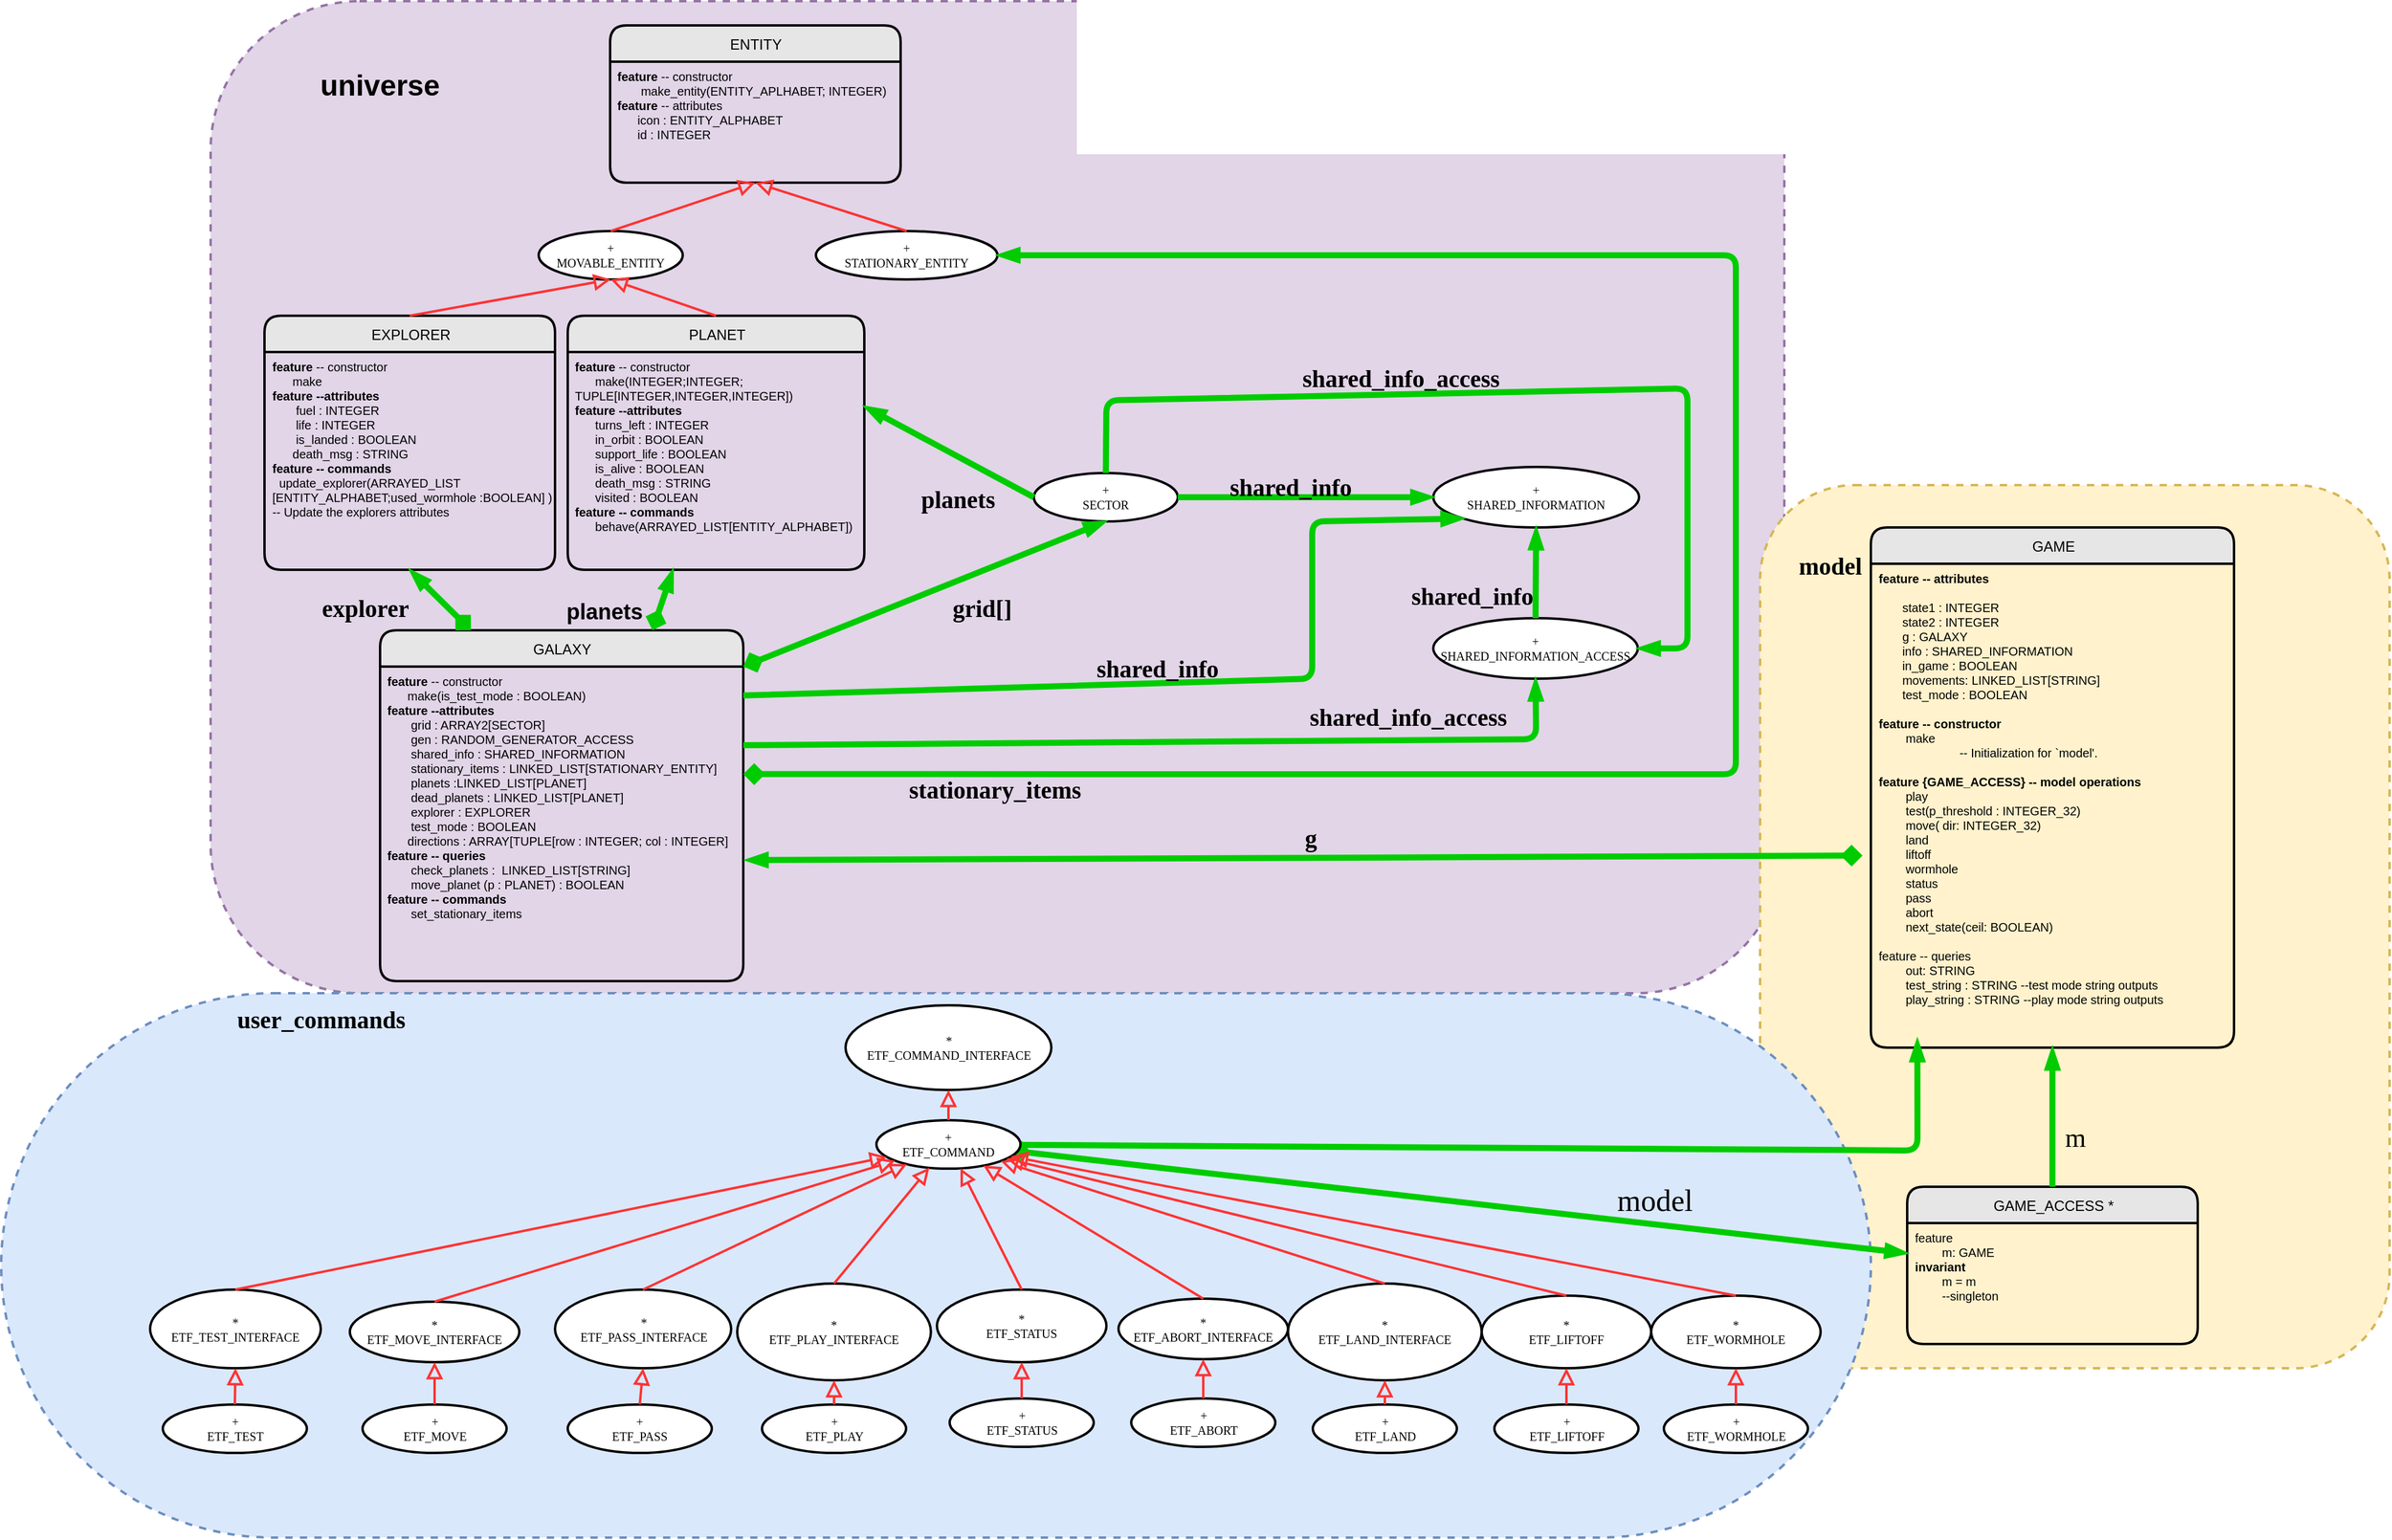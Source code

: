 <mxfile version="12.8.4" type="device"><diagram id="bcq7-YI1w9zSbNKLP_WB" name="Page-1"><mxGraphModel dx="4632" dy="2974" grid="1" gridSize="10" guides="1" tooltips="1" connect="1" arrows="1" fold="1" page="1" pageScale="1" pageWidth="1100" pageHeight="850" math="0" shadow="0"><root><mxCell id="0"/><mxCell id="1" parent="0"/><mxCell id="MOF04nxXEM0VVJA2srQy-186" value="" style="rounded=1;whiteSpace=wrap;html=1;fontSize=10;dashed=1;strokeWidth=2;fillColor=#e1d5e7;strokeColor=#9673a6;" vertex="1" parent="1"><mxGeometry x="-440" y="-520" width="1300" height="820" as="geometry"/></mxCell><mxCell id="MOF04nxXEM0VVJA2srQy-184" value="" style="rounded=1;whiteSpace=wrap;html=1;fontSize=10;dashed=1;strokeWidth=2;fillColor=#fff2cc;strokeColor=#d6b656;" vertex="1" parent="1"><mxGeometry x="840" y="-120" width="520" height="730" as="geometry"/></mxCell><mxCell id="MOF04nxXEM0VVJA2srQy-185" value="&lt;h1&gt;model&lt;/h1&gt;" style="text;html=1;fontSize=10;fontFamily=Verdena;" vertex="1" parent="1"><mxGeometry x="870" y="-85" width="300" height="25" as="geometry"/></mxCell><mxCell id="MOF04nxXEM0VVJA2srQy-138" value="" style="rounded=1;whiteSpace=wrap;html=1;fontSize=10;dashed=1;strokeWidth=2;arcSize=50;fillColor=#dae8fc;strokeColor=#6c8ebf;" vertex="1" parent="1"><mxGeometry x="-613" y="300" width="1544.5" height="450" as="geometry"/></mxCell><mxCell id="MOF04nxXEM0VVJA2srQy-2" value="&lt;font face=&quot;Helvetica&quot;&gt;&lt;span style=&quot;font-size: 12px&quot;&gt;GAME&lt;br&gt;&lt;/span&gt;&lt;/font&gt;" style="swimlane;html=1;childLayout=stackLayout;horizontal=1;startSize=30;horizontalStack=0;fillColor=#E6E6E6;fontColor=#000000;rounded=1;fontSize=17;fontStyle=0;strokeWidth=2;resizeParent=0;resizeLast=1;shadow=0;dashed=0;align=center;fontFamily=Verdena;" vertex="1" parent="1"><mxGeometry x="931.5" y="-85" width="300" height="430" as="geometry"/></mxCell><mxCell id="MOF04nxXEM0VVJA2srQy-3" value="&lt;font face=&quot;Helvetica&quot;&gt;&lt;b&gt;feature -- attributes&lt;/b&gt;&amp;nbsp;&lt;br&gt;&lt;div&gt;&lt;span style=&quot;white-space: pre&quot;&gt;&#9;&lt;/span&gt;&lt;/div&gt;&amp;nbsp; &amp;nbsp; &amp;nbsp; &amp;nbsp;state1 : INTEGER&lt;br&gt;&amp;nbsp; &amp;nbsp; &amp;nbsp; &amp;nbsp;state2 : INTEGER&lt;br&gt;&amp;nbsp; &amp;nbsp; &amp;nbsp; &amp;nbsp;g : GALAXY&lt;br&gt;&amp;nbsp; &amp;nbsp; &amp;nbsp; &amp;nbsp;info : SHARED_INFORMATION&lt;br&gt;&amp;nbsp; &amp;nbsp; &amp;nbsp; &amp;nbsp;in_game : BOOLEAN&lt;br&gt;&amp;nbsp; &amp;nbsp; &amp;nbsp; &amp;nbsp;movements: LINKED_LIST[STRING]&lt;br&gt;&amp;nbsp; &amp;nbsp; &amp;nbsp; &amp;nbsp;test_mode : BOOLEAN&lt;div&gt;&lt;br&gt;&lt;/div&gt;&lt;div&gt;&lt;b&gt;feature -- constructor&lt;/b&gt;&lt;br&gt;&lt;/div&gt;&lt;div&gt;&lt;/div&gt;&lt;div&gt;&lt;span style=&quot;white-space: pre&quot;&gt;&#9;&lt;/span&gt;make&lt;/div&gt;&lt;div&gt;&lt;span style=&quot;white-space: pre&quot;&gt;&#9;&#9;&#9;&lt;/span&gt;-- Initialization for `model'.&lt;/div&gt;&lt;div&gt;&lt;br&gt;&lt;/div&gt;&lt;div&gt;&lt;b&gt;feature {GAME_ACCESS} -- model operations&lt;/b&gt;&lt;/div&gt;&lt;div&gt;&amp;nbsp; &amp;nbsp; &amp;nbsp; &amp;nbsp; play&amp;nbsp; &amp;nbsp; &amp;nbsp;&amp;nbsp;&lt;/div&gt;&lt;div&gt;&lt;span style=&quot;white-space: pre&quot;&gt;&#9;&lt;/span&gt;test(p_threshold : INTEGER_32)&lt;br&gt;&lt;/div&gt;&lt;div&gt;&lt;span style=&quot;white-space: pre&quot;&gt;&#9;&lt;/span&gt;move( dir: INTEGER_32)&lt;br&gt;&lt;/div&gt;&lt;div&gt;&amp;nbsp; &amp;nbsp; &amp;nbsp; &amp;nbsp; land&lt;/div&gt;&lt;div&gt;&amp;nbsp; &amp;nbsp; &amp;nbsp; &amp;nbsp; liftoff&lt;/div&gt;&lt;div&gt;&amp;nbsp; &amp;nbsp; &amp;nbsp; &amp;nbsp; wormhole&lt;/div&gt;&lt;div&gt;&amp;nbsp; &amp;nbsp; &amp;nbsp; &amp;nbsp; status&lt;/div&gt;&lt;div&gt;&amp;nbsp; &amp;nbsp; &amp;nbsp; &amp;nbsp; pass&lt;/div&gt;&lt;div&gt;&amp;nbsp; &amp;nbsp; &amp;nbsp; &amp;nbsp; abort&lt;/div&gt;&lt;div&gt;&amp;nbsp; &amp;nbsp; &amp;nbsp; &amp;nbsp; next_state(ceil: BOOLEAN)&lt;/div&gt;&lt;div&gt;&lt;br&gt;&lt;/div&gt;&lt;div&gt;feature -- queries&lt;br&gt;&lt;/div&gt;&lt;div&gt;&lt;span style=&quot;white-space: pre&quot;&gt;&#9;&lt;/span&gt;&lt;span&gt;out: STRING&lt;/span&gt;&lt;br&gt;&lt;/div&gt;&lt;div&gt;&lt;span&gt;&amp;nbsp; &amp;nbsp; &amp;nbsp; &amp;nbsp; test_string : STRING --test mode string outputs&lt;/span&gt;&lt;/div&gt;&lt;div&gt;&lt;span&gt;&amp;nbsp; &amp;nbsp; &amp;nbsp; &amp;nbsp; play_string : STRING --play mode string outputs&lt;/span&gt;&lt;/div&gt;&lt;div&gt;&lt;br&gt;&lt;/div&gt;&lt;/font&gt;" style="whiteSpace=wrap;html=1;align=left;strokeColor=none;fillColor=none;spacingLeft=4;fontSize=10;verticalAlign=top;resizable=0;rotatable=0;part=1;fontFamily=Verdena;" vertex="1" parent="MOF04nxXEM0VVJA2srQy-2"><mxGeometry y="30" width="300" height="400" as="geometry"/></mxCell><mxCell id="MOF04nxXEM0VVJA2srQy-4" value="&lt;font style=&quot;font-size: 12px&quot; face=&quot;Helvetica&quot;&gt;GAME_ACCESS *&lt;/font&gt;" style="swimlane;html=1;childLayout=stackLayout;horizontal=1;startSize=30;horizontalStack=0;fillColor=#E6E6E6;fontColor=#000000;rounded=1;fontSize=17;fontStyle=0;strokeWidth=2;resizeParent=0;resizeLast=1;shadow=0;dashed=0;align=center;fontFamily=Verdena;" vertex="1" parent="1"><mxGeometry x="961.5" y="460" width="240" height="130" as="geometry"/></mxCell><mxCell id="MOF04nxXEM0VVJA2srQy-5" value="&lt;font face=&quot;Helvetica&quot;&gt;&lt;div&gt;feature&lt;/div&gt;&lt;div&gt;&lt;span style=&quot;white-space: pre&quot;&gt;&#9;&lt;/span&gt;m: GAME&lt;/div&gt;&lt;b&gt;invariant&lt;/b&gt;&lt;br&gt;&amp;nbsp;&lt;span style=&quot;white-space: pre&quot;&gt;&#9;&lt;/span&gt;m = m&lt;br&gt;&amp;nbsp; &amp;nbsp; &amp;nbsp; &amp;nbsp; --singleton&amp;nbsp;&lt;br&gt;&lt;/font&gt;" style="whiteSpace=wrap;html=1;align=left;strokeColor=none;fillColor=none;spacingLeft=4;fontSize=10;verticalAlign=top;resizable=0;rotatable=0;part=1;fontFamily=Verdena;" vertex="1" parent="MOF04nxXEM0VVJA2srQy-4"><mxGeometry y="30" width="240" height="100" as="geometry"/></mxCell><mxCell id="MOF04nxXEM0VVJA2srQy-6" value="&lt;font style=&quot;font-size: 22px&quot;&gt;m&lt;/font&gt;" style="text;html=1;fontSize=10;fontFamily=Verdena;" vertex="1" parent="1"><mxGeometry x="1090" y="400" width="21" height="20" as="geometry"/></mxCell><mxCell id="MOF04nxXEM0VVJA2srQy-7" value="" style="endArrow=blockThin;html=1;strokeColor=#00CC00;strokeWidth=5;endFill=1;exitX=0.5;exitY=0;exitDx=0;exitDy=0;entryX=0.5;entryY=1;entryDx=0;entryDy=0;" edge="1" parent="1" source="MOF04nxXEM0VVJA2srQy-4" target="MOF04nxXEM0VVJA2srQy-3"><mxGeometry width="50" height="50" relative="1" as="geometry"><mxPoint x="1080.5" y="850" as="sourcePoint"/><mxPoint x="1080.5" y="670" as="targetPoint"/></mxGeometry></mxCell><mxCell id="MOF04nxXEM0VVJA2srQy-10" value="" style="endArrow=blockThin;html=1;strokeColor=#00CC00;strokeWidth=5;endFill=1;startArrow=diamond;startFill=1;entryX=0;entryY=0.25;entryDx=0;entryDy=0;" edge="1" parent="1" target="MOF04nxXEM0VVJA2srQy-5"><mxGeometry width="50" height="50" relative="1" as="geometry"><mxPoint x="220" y="430" as="sourcePoint"/><mxPoint x="950" y="450" as="targetPoint"/><Array as="points"/></mxGeometry></mxCell><mxCell id="MOF04nxXEM0VVJA2srQy-11" value="&lt;font style=&quot;font-size: 25px&quot;&gt;model&lt;/font&gt;" style="text;html=1;fontSize=10;fontFamily=Verdena;" vertex="1" parent="1"><mxGeometry x="720" y="450" width="81" height="20" as="geometry"/></mxCell><mxCell id="MOF04nxXEM0VVJA2srQy-12" value="" style="endArrow=blockThin;html=1;strokeColor=#00CC00;strokeWidth=5;endFill=1;entryX=0.128;entryY=0.983;entryDx=0;entryDy=0;entryPerimeter=0;" edge="1" parent="1" source="MOF04nxXEM0VVJA2srQy-14" target="MOF04nxXEM0VVJA2srQy-3"><mxGeometry width="50" height="50" relative="1" as="geometry"><mxPoint x="561" y="380" as="sourcePoint"/><mxPoint x="931" y="310" as="targetPoint"/><Array as="points"><mxPoint x="970" y="430"/></Array></mxGeometry></mxCell><mxCell id="MOF04nxXEM0VVJA2srQy-13" value="+&lt;br&gt;ETF_ABORT" style="ellipse;whiteSpace=wrap;html=1;rounded=1;fontSize=10;fontFamily=Verdena;strokeWidth=2;" vertex="1" parent="1"><mxGeometry x="320.5" y="635" width="119" height="40" as="geometry"/></mxCell><mxCell id="MOF04nxXEM0VVJA2srQy-14" value="+&lt;br&gt;ETF_COMMAND" style="ellipse;whiteSpace=wrap;html=1;rounded=1;fontSize=10;fontFamily=Verdena;strokeWidth=2;" vertex="1" parent="1"><mxGeometry x="110" y="405" width="119" height="40" as="geometry"/></mxCell><mxCell id="MOF04nxXEM0VVJA2srQy-15" value="+&lt;br&gt;ETF_LAND" style="ellipse;whiteSpace=wrap;html=1;rounded=1;fontSize=10;fontFamily=Verdena;strokeWidth=2;" vertex="1" parent="1"><mxGeometry x="470.5" y="640" width="119" height="40" as="geometry"/></mxCell><mxCell id="MOF04nxXEM0VVJA2srQy-16" value="+&lt;br&gt;ETF_LIFTOFF" style="ellipse;whiteSpace=wrap;html=1;rounded=1;fontSize=10;fontFamily=Verdena;strokeWidth=2;" vertex="1" parent="1"><mxGeometry x="620.5" y="640" width="119" height="40" as="geometry"/></mxCell><mxCell id="MOF04nxXEM0VVJA2srQy-17" value="*&lt;br&gt;ETF_LIFTOFF" style="ellipse;whiteSpace=wrap;html=1;rounded=1;fontSize=10;fontFamily=Verdena;strokeWidth=2;" vertex="1" parent="1"><mxGeometry x="610" y="550" width="140" height="60" as="geometry"/></mxCell><mxCell id="MOF04nxXEM0VVJA2srQy-18" value="*&lt;br&gt;ETF_LAND_INTERFACE" style="ellipse;whiteSpace=wrap;html=1;rounded=1;fontSize=10;fontFamily=Verdena;strokeWidth=2;" vertex="1" parent="1"><mxGeometry x="450" y="540" width="160" height="80" as="geometry"/></mxCell><mxCell id="MOF04nxXEM0VVJA2srQy-20" value="*&lt;br&gt;ETF_ABORT_INTERFACE" style="ellipse;whiteSpace=wrap;html=1;rounded=1;fontSize=10;fontFamily=Verdena;strokeWidth=2;" vertex="1" parent="1"><mxGeometry x="310" y="552.5" width="140" height="50" as="geometry"/></mxCell><mxCell id="MOF04nxXEM0VVJA2srQy-21" value="*&lt;br&gt;ETF_COMMAND_INTERFACE" style="ellipse;whiteSpace=wrap;html=1;rounded=1;fontSize=10;fontFamily=Verdena;strokeWidth=2;" vertex="1" parent="1"><mxGeometry x="84.5" y="310" width="170" height="70" as="geometry"/></mxCell><mxCell id="MOF04nxXEM0VVJA2srQy-23" value="" style="endArrow=block;html=1;strokeColor=#FF3333;strokeWidth=2;endFill=0;endSize=9;entryX=0.5;entryY=1;entryDx=0;entryDy=0;exitX=0.5;exitY=0;exitDx=0;exitDy=0;" edge="1" parent="1" source="MOF04nxXEM0VVJA2srQy-13" target="MOF04nxXEM0VVJA2srQy-20"><mxGeometry width="50" height="50" relative="1" as="geometry"><mxPoint x="581.5" y="695" as="sourcePoint"/><mxPoint x="581.5" y="635" as="targetPoint"/></mxGeometry></mxCell><mxCell id="MOF04nxXEM0VVJA2srQy-24" value="" style="endArrow=block;html=1;strokeColor=#FF3333;strokeWidth=2;endFill=0;endSize=9;entryX=0.5;entryY=1;entryDx=0;entryDy=0;exitX=0.5;exitY=0;exitDx=0;exitDy=0;" edge="1" parent="1" source="MOF04nxXEM0VVJA2srQy-15" target="MOF04nxXEM0VVJA2srQy-18"><mxGeometry width="50" height="50" relative="1" as="geometry"><mxPoint x="411" y="700" as="sourcePoint"/><mxPoint x="411" y="640" as="targetPoint"/></mxGeometry></mxCell><mxCell id="MOF04nxXEM0VVJA2srQy-25" value="" style="endArrow=block;html=1;strokeColor=#FF3333;strokeWidth=2;endFill=0;endSize=9;entryX=0.5;entryY=1;entryDx=0;entryDy=0;exitX=0.5;exitY=0;exitDx=0;exitDy=0;" edge="1" parent="1" source="MOF04nxXEM0VVJA2srQy-16" target="MOF04nxXEM0VVJA2srQy-17"><mxGeometry width="50" height="50" relative="1" as="geometry"><mxPoint x="411" y="700" as="sourcePoint"/><mxPoint x="411" y="640" as="targetPoint"/></mxGeometry></mxCell><mxCell id="MOF04nxXEM0VVJA2srQy-26" value="" style="endArrow=block;html=1;strokeColor=#FF3333;strokeWidth=2;endFill=0;endSize=9;exitX=0.5;exitY=0;exitDx=0;exitDy=0;" edge="1" parent="1" source="MOF04nxXEM0VVJA2srQy-20" target="MOF04nxXEM0VVJA2srQy-14"><mxGeometry width="50" height="50" relative="1" as="geometry"><mxPoint x="411" y="800" as="sourcePoint"/><mxPoint x="210" y="510" as="targetPoint"/></mxGeometry></mxCell><mxCell id="MOF04nxXEM0VVJA2srQy-28" value="" style="endArrow=block;html=1;strokeColor=#FF3333;strokeWidth=2;endFill=0;endSize=9;exitX=0.5;exitY=0;exitDx=0;exitDy=0;" edge="1" parent="1" source="MOF04nxXEM0VVJA2srQy-18" target="MOF04nxXEM0VVJA2srQy-14"><mxGeometry width="50" height="50" relative="1" as="geometry"><mxPoint x="411" y="550" as="sourcePoint"/><mxPoint x="200" y="480" as="targetPoint"/></mxGeometry></mxCell><mxCell id="MOF04nxXEM0VVJA2srQy-29" value="" style="endArrow=block;html=1;strokeColor=#FF3333;strokeWidth=2;endFill=0;endSize=9;exitX=0.5;exitY=0;exitDx=0;exitDy=0;" edge="1" parent="1" source="MOF04nxXEM0VVJA2srQy-17" target="MOF04nxXEM0VVJA2srQy-14"><mxGeometry width="50" height="50" relative="1" as="geometry"><mxPoint x="411" y="550" as="sourcePoint"/><mxPoint x="200" y="480" as="targetPoint"/></mxGeometry></mxCell><mxCell id="MOF04nxXEM0VVJA2srQy-31" value="+&lt;br&gt;ETF_MOVE" style="ellipse;whiteSpace=wrap;html=1;rounded=1;fontSize=10;fontFamily=Verdena;strokeWidth=2;" vertex="1" parent="1"><mxGeometry x="-314.5" y="640" width="119" height="40" as="geometry"/></mxCell><mxCell id="MOF04nxXEM0VVJA2srQy-32" value="+&lt;br&gt;ETF_PASS" style="ellipse;whiteSpace=wrap;html=1;rounded=1;fontSize=10;fontFamily=Verdena;strokeWidth=2;" vertex="1" parent="1"><mxGeometry x="-145" y="640" width="119" height="40" as="geometry"/></mxCell><mxCell id="MOF04nxXEM0VVJA2srQy-33" value="+&lt;br&gt;ETF_PLAY" style="ellipse;whiteSpace=wrap;html=1;rounded=1;fontSize=10;fontFamily=Verdena;strokeWidth=2;" vertex="1" parent="1"><mxGeometry x="15.5" y="640" width="119" height="40" as="geometry"/></mxCell><mxCell id="MOF04nxXEM0VVJA2srQy-34" value="+&lt;br&gt;ETF_STATUS" style="ellipse;whiteSpace=wrap;html=1;rounded=1;fontSize=10;fontFamily=Verdena;strokeWidth=2;" vertex="1" parent="1"><mxGeometry x="170.5" y="635" width="119" height="40" as="geometry"/></mxCell><mxCell id="MOF04nxXEM0VVJA2srQy-35" value="*&lt;br&gt;ETF_STATUS" style="ellipse;whiteSpace=wrap;html=1;rounded=1;fontSize=10;fontFamily=Verdena;strokeWidth=2;" vertex="1" parent="1"><mxGeometry x="160" y="545" width="140" height="60" as="geometry"/></mxCell><mxCell id="MOF04nxXEM0VVJA2srQy-36" value="*&lt;br&gt;ETF_PLAY_INTERFACE" style="ellipse;whiteSpace=wrap;html=1;rounded=1;fontSize=10;fontFamily=Verdena;strokeWidth=2;" vertex="1" parent="1"><mxGeometry x="-5" y="540" width="160" height="80" as="geometry"/></mxCell><mxCell id="MOF04nxXEM0VVJA2srQy-37" value="*&lt;br&gt;ETF_PASS_INTERFACE" style="ellipse;whiteSpace=wrap;html=1;rounded=1;fontSize=10;fontFamily=Verdena;strokeWidth=2;" vertex="1" parent="1"><mxGeometry x="-155.5" y="545" width="145.5" height="65" as="geometry"/></mxCell><mxCell id="MOF04nxXEM0VVJA2srQy-38" value="*&lt;br&gt;ETF_MOVE_INTERFACE" style="ellipse;whiteSpace=wrap;html=1;rounded=1;fontSize=10;fontFamily=Verdena;strokeWidth=2;" vertex="1" parent="1"><mxGeometry x="-325" y="555" width="140" height="50" as="geometry"/></mxCell><mxCell id="MOF04nxXEM0VVJA2srQy-39" value="" style="endArrow=block;html=1;strokeColor=#FF3333;strokeWidth=2;endFill=0;endSize=9;entryX=0.5;entryY=1;entryDx=0;entryDy=0;exitX=0.5;exitY=0;exitDx=0;exitDy=0;" edge="1" parent="1" source="MOF04nxXEM0VVJA2srQy-32" target="MOF04nxXEM0VVJA2srQy-37"><mxGeometry width="50" height="50" relative="1" as="geometry"><mxPoint x="-268.5" y="700" as="sourcePoint"/><mxPoint x="-268.5" y="640" as="targetPoint"/></mxGeometry></mxCell><mxCell id="MOF04nxXEM0VVJA2srQy-40" value="" style="endArrow=block;html=1;strokeColor=#FF3333;strokeWidth=2;endFill=0;endSize=9;entryX=0.5;entryY=1;entryDx=0;entryDy=0;exitX=0.5;exitY=0;exitDx=0;exitDy=0;" edge="1" parent="1" source="MOF04nxXEM0VVJA2srQy-31" target="MOF04nxXEM0VVJA2srQy-38"><mxGeometry width="50" height="50" relative="1" as="geometry"><mxPoint x="-268.5" y="700" as="sourcePoint"/><mxPoint x="-268.5" y="640" as="targetPoint"/></mxGeometry></mxCell><mxCell id="MOF04nxXEM0VVJA2srQy-41" value="" style="endArrow=block;html=1;strokeColor=#FF3333;strokeWidth=2;endFill=0;endSize=9;entryX=0.5;entryY=1;entryDx=0;entryDy=0;exitX=0.5;exitY=0;exitDx=0;exitDy=0;" edge="1" parent="1" source="MOF04nxXEM0VVJA2srQy-33" target="MOF04nxXEM0VVJA2srQy-36"><mxGeometry width="50" height="50" relative="1" as="geometry"><mxPoint x="-268.5" y="700" as="sourcePoint"/><mxPoint x="-268.5" y="640" as="targetPoint"/></mxGeometry></mxCell><mxCell id="MOF04nxXEM0VVJA2srQy-42" value="" style="endArrow=block;html=1;strokeColor=#FF3333;strokeWidth=2;endFill=0;endSize=9;entryX=0.5;entryY=1;entryDx=0;entryDy=0;exitX=0.5;exitY=0;exitDx=0;exitDy=0;" edge="1" parent="1" source="MOF04nxXEM0VVJA2srQy-34" target="MOF04nxXEM0VVJA2srQy-35"><mxGeometry width="50" height="50" relative="1" as="geometry"><mxPoint x="-268.5" y="700" as="sourcePoint"/><mxPoint x="-268.5" y="640" as="targetPoint"/></mxGeometry></mxCell><mxCell id="MOF04nxXEM0VVJA2srQy-43" value="" style="endArrow=block;html=1;strokeColor=#FF3333;strokeWidth=2;endFill=0;endSize=9;exitX=0.5;exitY=0;exitDx=0;exitDy=0;" edge="1" parent="1" source="MOF04nxXEM0VVJA2srQy-38" target="MOF04nxXEM0VVJA2srQy-14"><mxGeometry width="50" height="50" relative="1" as="geometry"><mxPoint x="-268.5" y="800" as="sourcePoint"/><mxPoint x="290" y="440" as="targetPoint"/></mxGeometry></mxCell><mxCell id="MOF04nxXEM0VVJA2srQy-44" value="" style="endArrow=block;html=1;strokeColor=#FF3333;strokeWidth=2;endFill=0;endSize=9;exitX=0.5;exitY=0;exitDx=0;exitDy=0;" edge="1" parent="1" source="MOF04nxXEM0VVJA2srQy-37" target="MOF04nxXEM0VVJA2srQy-14"><mxGeometry width="50" height="50" relative="1" as="geometry"><mxPoint x="-268.5" y="550" as="sourcePoint"/><mxPoint x="190" y="480" as="targetPoint"/></mxGeometry></mxCell><mxCell id="MOF04nxXEM0VVJA2srQy-45" value="" style="endArrow=block;html=1;strokeColor=#FF3333;strokeWidth=2;endFill=0;endSize=9;exitX=0.5;exitY=0;exitDx=0;exitDy=0;" edge="1" parent="1" source="MOF04nxXEM0VVJA2srQy-36" target="MOF04nxXEM0VVJA2srQy-14"><mxGeometry width="50" height="50" relative="1" as="geometry"><mxPoint x="-268.5" y="550" as="sourcePoint"/><mxPoint x="180" y="480" as="targetPoint"/></mxGeometry></mxCell><mxCell id="MOF04nxXEM0VVJA2srQy-46" value="" style="endArrow=block;html=1;strokeColor=#FF3333;strokeWidth=2;endFill=0;endSize=9;exitX=0.5;exitY=0;exitDx=0;exitDy=0;" edge="1" parent="1" source="MOF04nxXEM0VVJA2srQy-35" target="MOF04nxXEM0VVJA2srQy-14"><mxGeometry width="50" height="50" relative="1" as="geometry"><mxPoint x="-89" y="545" as="sourcePoint"/><mxPoint x="359.5" y="475" as="targetPoint"/></mxGeometry></mxCell><mxCell id="MOF04nxXEM0VVJA2srQy-47" value="+&lt;br&gt;ETF_TEST" style="ellipse;whiteSpace=wrap;html=1;rounded=1;fontSize=10;fontFamily=Verdena;strokeWidth=2;" vertex="1" parent="1"><mxGeometry x="-479.5" y="640" width="119" height="40" as="geometry"/></mxCell><mxCell id="MOF04nxXEM0VVJA2srQy-48" value="*&lt;br&gt;ETF_TEST_INTERFACE" style="ellipse;whiteSpace=wrap;html=1;rounded=1;fontSize=10;fontFamily=Verdena;strokeWidth=2;" vertex="1" parent="1"><mxGeometry x="-490" y="545" width="141" height="65" as="geometry"/></mxCell><mxCell id="MOF04nxXEM0VVJA2srQy-49" value="" style="endArrow=block;html=1;strokeColor=#FF3333;strokeWidth=2;endFill=0;endSize=9;entryX=0.5;entryY=1;entryDx=0;entryDy=0;exitX=0.5;exitY=0;exitDx=0;exitDy=0;" edge="1" parent="1" source="MOF04nxXEM0VVJA2srQy-47" target="MOF04nxXEM0VVJA2srQy-48"><mxGeometry width="50" height="50" relative="1" as="geometry"><mxPoint x="-603" y="700" as="sourcePoint"/><mxPoint x="-603" y="640" as="targetPoint"/></mxGeometry></mxCell><mxCell id="MOF04nxXEM0VVJA2srQy-51" value="+&lt;br&gt;ETF_WORMHOLE" style="ellipse;whiteSpace=wrap;html=1;rounded=1;fontSize=10;fontFamily=Verdena;strokeWidth=2;" vertex="1" parent="1"><mxGeometry x="760.5" y="640" width="119" height="40" as="geometry"/></mxCell><mxCell id="MOF04nxXEM0VVJA2srQy-52" value="*&lt;br&gt;ETF_WORMHOLE" style="ellipse;whiteSpace=wrap;html=1;rounded=1;fontSize=10;fontFamily=Verdena;strokeWidth=2;" vertex="1" parent="1"><mxGeometry x="750" y="550" width="140" height="60" as="geometry"/></mxCell><mxCell id="MOF04nxXEM0VVJA2srQy-53" value="" style="endArrow=block;html=1;strokeColor=#FF3333;strokeWidth=2;endFill=0;endSize=9;entryX=0.5;entryY=1;entryDx=0;entryDy=0;exitX=0.5;exitY=0;exitDx=0;exitDy=0;" edge="1" parent="1" source="MOF04nxXEM0VVJA2srQy-51" target="MOF04nxXEM0VVJA2srQy-52"><mxGeometry width="50" height="50" relative="1" as="geometry"><mxPoint x="561" y="700" as="sourcePoint"/><mxPoint x="561" y="640" as="targetPoint"/></mxGeometry></mxCell><mxCell id="MOF04nxXEM0VVJA2srQy-54" value="" style="endArrow=block;html=1;strokeColor=#FF3333;strokeWidth=2;endFill=0;endSize=9;exitX=0.5;exitY=0;exitDx=0;exitDy=0;" edge="1" parent="1" source="MOF04nxXEM0VVJA2srQy-52" target="MOF04nxXEM0VVJA2srQy-14"><mxGeometry width="50" height="50" relative="1" as="geometry"><mxPoint x="561" y="550" as="sourcePoint"/><mxPoint x="190" y="480" as="targetPoint"/></mxGeometry></mxCell><mxCell id="MOF04nxXEM0VVJA2srQy-57" value="" style="endArrow=block;html=1;strokeColor=#FF3333;strokeWidth=2;endFill=0;endSize=9;exitX=0.5;exitY=0;exitDx=0;exitDy=0;" edge="1" parent="1" source="MOF04nxXEM0VVJA2srQy-14" target="MOF04nxXEM0VVJA2srQy-21"><mxGeometry width="50" height="50" relative="1" as="geometry"><mxPoint x="183" y="435" as="sourcePoint"/><mxPoint x="190" y="360" as="targetPoint"/></mxGeometry></mxCell><mxCell id="MOF04nxXEM0VVJA2srQy-60" value="" style="endArrow=block;html=1;strokeColor=#FF3333;strokeWidth=2;endFill=0;endSize=9;exitX=0.5;exitY=0;exitDx=0;exitDy=0;" edge="1" parent="1" source="MOF04nxXEM0VVJA2srQy-48" target="MOF04nxXEM0VVJA2srQy-14"><mxGeometry width="50" height="50" relative="1" as="geometry"><mxPoint x="90" y="510" as="sourcePoint"/><mxPoint x="90" y="450" as="targetPoint"/></mxGeometry></mxCell><mxCell id="MOF04nxXEM0VVJA2srQy-67" value="&lt;font style=&quot;font-size: 12px&quot; face=&quot;Helvetica&quot;&gt;GALAXY&lt;/font&gt;" style="swimlane;html=1;childLayout=stackLayout;horizontal=1;startSize=30;horizontalStack=0;fillColor=#E6E6E6;fontColor=#000000;rounded=1;fontSize=17;fontStyle=0;strokeWidth=2;resizeParent=0;resizeLast=1;shadow=0;dashed=0;align=center;fontFamily=Verdena;" vertex="1" parent="1"><mxGeometry x="-300" width="300" height="290" as="geometry"/></mxCell><mxCell id="MOF04nxXEM0VVJA2srQy-68" value="&lt;font face=&quot;Helvetica&quot;&gt;&lt;b&gt;feature&lt;/b&gt; -- constructor&lt;br&gt;&amp;nbsp; &amp;nbsp; &amp;nbsp; make(is_test_mode : BOOLEAN)&lt;br&gt;&lt;b&gt;feature --attributes&amp;nbsp;&lt;br&gt;&amp;nbsp; &amp;nbsp; &amp;nbsp; &lt;/b&gt;&amp;nbsp;grid : ARRAY2[SECTOR]&lt;br&gt;&amp;nbsp; &amp;nbsp; &amp;nbsp; &amp;nbsp;gen : RANDOM_GENERATOR_ACCESS&lt;br&gt;&amp;nbsp; &amp;nbsp; &amp;nbsp; &amp;nbsp;shared_info : SHARED_INFORMATION&lt;br&gt;&amp;nbsp; &amp;nbsp; &amp;nbsp; &amp;nbsp;stationary_items : LINKED_LIST[STATIONARY_ENTITY]&lt;br&gt;&amp;nbsp; &amp;nbsp; &amp;nbsp; &amp;nbsp;planets :LINKED_LIST[PLANET]&lt;br&gt;&amp;nbsp; &amp;nbsp; &amp;nbsp; &amp;nbsp;dead_planets : LINKED_LIST[PLANET]&lt;br&gt;&amp;nbsp; &amp;nbsp; &amp;nbsp; &amp;nbsp;explorer : EXPLORER&lt;br&gt;&amp;nbsp; &amp;nbsp; &amp;nbsp; &amp;nbsp;test_mode : BOOLEAN&lt;br&gt;&amp;nbsp; &amp;nbsp; &amp;nbsp; directions : ARRAY[TUPLE[row : INTEGER; col : INTEGER]&lt;br&gt;&lt;b&gt;feature -- queries&lt;br&gt;&amp;nbsp; &amp;nbsp; &amp;nbsp; &amp;nbsp;&lt;/b&gt;check_planets :&amp;nbsp; LINKED_LIST[STRING]&lt;br&gt;&lt;/font&gt;&lt;span style=&quot;font-family: &amp;#34;helvetica&amp;#34;&quot;&gt;&amp;nbsp; &amp;nbsp; &amp;nbsp; &amp;nbsp;move_planet (p : PLANET) : BOOLEAN&lt;/span&gt;&lt;font face=&quot;Helvetica&quot;&gt;&lt;br&gt;&lt;b&gt;feature -- commands&lt;br&gt;&lt;/b&gt;&amp;nbsp; &amp;nbsp; &amp;nbsp; &amp;nbsp;set_stationary_items&lt;br&gt;&lt;/font&gt;" style="whiteSpace=wrap;html=1;align=left;strokeColor=none;fillColor=none;spacingLeft=4;fontSize=10;verticalAlign=top;resizable=0;rotatable=0;part=1;fontFamily=Verdena;" vertex="1" parent="MOF04nxXEM0VVJA2srQy-67"><mxGeometry y="30" width="300" height="260" as="geometry"/></mxCell><mxCell id="MOF04nxXEM0VVJA2srQy-69" value="+&lt;br&gt;MOVABLE_ENTITY&lt;span style=&quot;color: rgba(0 , 0 , 0 , 0) ; font-family: monospace ; font-size: 0px ; white-space: nowrap&quot;&gt;%3CmxGraphModel%3E%3Croot%3E%3CmxCell%20id%3D%220%22%2F%3E%3CmxCell%20id%3D%221%22%20parent%3D%220%22%2F%3E%3CmxCell%20id%3D%222%22%20value%3D%22%2B%26lt%3Bbr%26gt%3BETF_COMMAND%22%20style%3D%22ellipse%3BwhiteSpace%3Dwrap%3Bhtml%3D1%3Brounded%3D1%3BfontSize%3D10%3BfontFamily%3DVerdena%3BstrokeWidth%3D2%3B%22%20vertex%3D%221%22%20parent%3D%221%22%3E%3CmxGeometry%20x%3D%22319.5%22%20y%3D%22640%22%20width%3D%22119%22%20height%3D%2240%22%20as%3D%22geometry%22%2F%3E%3C%2FmxCell%3E%3C%2Froot%3E%3C%2FmxGraphModel%3E&lt;/span&gt;" style="ellipse;whiteSpace=wrap;html=1;rounded=1;fontSize=10;fontFamily=Verdena;strokeWidth=2;" vertex="1" parent="1"><mxGeometry x="-169" y="-330" width="119" height="40" as="geometry"/></mxCell><mxCell id="MOF04nxXEM0VVJA2srQy-71" value="+&lt;br&gt;SHARED_INFORMATION&lt;span style=&quot;color: rgba(0 , 0 , 0 , 0) ; font-family: monospace ; font-size: 0px ; white-space: nowrap&quot;&gt;%3CmxGraphModel%3E%3Croot%3E%3CmxCell%20id%3D%220%22%2F%3E%3CmxCell%20id%3D%221%22%20parent%3D%220%22%2F%3E%3CmxCell%20id%3D%222%22%20value%3D%22%2B%26lt%3Bbr%26gt%3BETF_COMMAND%22%20style%3D%22ellipse%3BwhiteSpace%3Dwrap%3Bhtml%3D1%3Brounded%3D1%3BfontSize%3D10%3BfontFamily%3DVerdena%3BstrokeWidth%3D2%3B%22%20vertex%3D%221%22%20parent%3D%221%22%3E%3CmxGeometry%20x%3D%22319.5%22%20y%3D%22640%22%20width%3D%22119%22%20height%3D%2240%22%20as%3D%22geometry%22%2F%3E%3C%2FmxCell%3E%3C%2Froot%3E%3C%2FmxGraphModel%3&lt;/span&gt;" style="ellipse;whiteSpace=wrap;html=1;rounded=1;fontSize=10;fontFamily=Verdena;strokeWidth=2;" vertex="1" parent="1"><mxGeometry x="570" y="-135" width="170" height="50" as="geometry"/></mxCell><mxCell id="MOF04nxXEM0VVJA2srQy-72" value="+&lt;br&gt;SHARED_INFORMATION_ACCESS&lt;span style=&quot;color: rgba(0 , 0 , 0 , 0) ; font-family: monospace ; font-size: 0px ; white-space: nowrap&quot;&gt;%3CmxGraphModel%3E%3Croot%3E%3CmxCell%20id%3D%220%22%2F%3E%3CmxCell%20id%3D%221%22%20parent%3D%220%22%2F%3E%3CmxCell%20id%3D%222%22%20value%3D%22%2B%26lt%3Bbr%26gt%3BETF_COMMAND%22%20style%3D%22ellipse%3BwhiteSpace%3Dwrap%3Bhtml%3D1%3Brounded%3D1%3BfontSize%3D10%3BfontFamily%3DVerdena%3BstrokeWidth%3D2%3B%22%20vertex%3D%221%22%20parent%3D%221%22%3E%3CmxGeometry%20x%3D%22319.5%22%20y%3D%22640%22%20width%3D%22119%22%20height%3D%2240%22%20as%3D%22geometry%22%2F%3E%3C%2FmxCell%3E%3C%2Froot%3E%3C%2FmxGraphModel%3_&lt;/span&gt;" style="ellipse;whiteSpace=wrap;html=1;rounded=1;fontSize=10;fontFamily=Verdena;strokeWidth=2;" vertex="1" parent="1"><mxGeometry x="570" y="-10" width="169" height="50" as="geometry"/></mxCell><mxCell id="MOF04nxXEM0VVJA2srQy-73" value="" style="endArrow=blockThin;html=1;strokeColor=#00CC00;strokeWidth=5;endFill=1;entryX=0.5;entryY=1;entryDx=0;entryDy=0;exitX=0.5;exitY=0;exitDx=0;exitDy=0;" edge="1" parent="1" source="MOF04nxXEM0VVJA2srQy-72" target="MOF04nxXEM0VVJA2srQy-71"><mxGeometry width="50" height="50" relative="1" as="geometry"><mxPoint x="-155" y="80" as="sourcePoint"/><mxPoint x="430" y="215" as="targetPoint"/></mxGeometry></mxCell><mxCell id="MOF04nxXEM0VVJA2srQy-74" value="&lt;h1&gt;shared_info&lt;/h1&gt;" style="text;html=1;fontSize=10;fontFamily=Verdena;" vertex="1" parent="1"><mxGeometry x="550" y="-60" width="84" height="20" as="geometry"/></mxCell><mxCell id="MOF04nxXEM0VVJA2srQy-77" value="&lt;font face=&quot;Helvetica&quot;&gt;&lt;span style=&quot;font-size: 12px&quot;&gt;EXPLORER&lt;br&gt;&lt;/span&gt;&lt;/font&gt;" style="swimlane;html=1;childLayout=stackLayout;horizontal=1;startSize=30;horizontalStack=0;fillColor=#E6E6E6;fontColor=#000000;rounded=1;fontSize=17;fontStyle=0;strokeWidth=2;resizeParent=0;resizeLast=1;shadow=0;dashed=0;align=center;fontFamily=Verdena;" vertex="1" parent="1"><mxGeometry x="-395.5" y="-260" width="240" height="210" as="geometry"/></mxCell><mxCell id="MOF04nxXEM0VVJA2srQy-78" value="&lt;b style=&quot;font-family: &amp;#34;helvetica&amp;#34;&quot;&gt;feature&lt;/b&gt;&lt;span style=&quot;font-family: &amp;#34;helvetica&amp;#34;&quot;&gt;&amp;nbsp;-- constructor&lt;/span&gt;&lt;br style=&quot;font-family: &amp;#34;helvetica&amp;#34;&quot;&gt;&lt;span style=&quot;font-family: &amp;#34;helvetica&amp;#34;&quot;&gt;&amp;nbsp; &amp;nbsp; &amp;nbsp; make&lt;/span&gt;&lt;br style=&quot;font-family: &amp;#34;helvetica&amp;#34;&quot;&gt;&lt;b style=&quot;font-family: &amp;#34;helvetica&amp;#34;&quot;&gt;feature --attributes&amp;nbsp;&lt;br&gt;&amp;nbsp; &amp;nbsp; &amp;nbsp;&amp;nbsp;&lt;/b&gt;&lt;span style=&quot;font-family: &amp;#34;helvetica&amp;#34;&quot;&gt;&amp;nbsp;fuel : INTEGER&lt;br&gt;&amp;nbsp; &amp;nbsp; &amp;nbsp; &amp;nbsp;life : INTEGER&lt;br&gt;&amp;nbsp; &amp;nbsp; &amp;nbsp; &amp;nbsp;is_landed : BOOLEAN&lt;br&gt;&amp;nbsp; &amp;nbsp; &amp;nbsp; death_msg : STRING&lt;/span&gt;&lt;br style=&quot;font-family: &amp;#34;helvetica&amp;#34;&quot;&gt;&lt;b style=&quot;font-family: &amp;#34;helvetica&amp;#34;&quot;&gt;feature -- commands&lt;br&gt;&amp;nbsp;&amp;nbsp;&lt;/b&gt;&lt;span style=&quot;font-family: &amp;#34;helvetica&amp;#34;&quot;&gt;update_explorer(ARRAYED_LIST&lt;br&gt;[ENTITY_ALPHABET;used_wormhole :BOOLEAN] ) -- Update the explorers attributes&lt;br&gt;&lt;/span&gt;" style="whiteSpace=wrap;html=1;align=left;strokeColor=none;fillColor=none;spacingLeft=4;fontSize=10;verticalAlign=top;resizable=0;rotatable=0;part=1;fontFamily=Verdena;" vertex="1" parent="MOF04nxXEM0VVJA2srQy-77"><mxGeometry y="30" width="240" height="180" as="geometry"/></mxCell><mxCell id="MOF04nxXEM0VVJA2srQy-79" value="&lt;font style=&quot;font-size: 12px&quot; face=&quot;Helvetica&quot;&gt;PLANET&lt;/font&gt;" style="swimlane;html=1;childLayout=stackLayout;horizontal=1;startSize=30;horizontalStack=0;fillColor=#E6E6E6;fontColor=#000000;rounded=1;fontSize=17;fontStyle=0;strokeWidth=2;resizeParent=0;resizeLast=1;shadow=0;dashed=0;align=center;fontFamily=Verdena;" vertex="1" parent="1"><mxGeometry x="-145" y="-260" width="245" height="210" as="geometry"/></mxCell><mxCell id="MOF04nxXEM0VVJA2srQy-80" value="&lt;b style=&quot;font-family: &amp;#34;helvetica&amp;#34;&quot;&gt;feature&lt;/b&gt;&lt;span style=&quot;font-family: &amp;#34;helvetica&amp;#34;&quot;&gt;&amp;nbsp;-- constructor&lt;/span&gt;&lt;br style=&quot;font-family: &amp;#34;helvetica&amp;#34;&quot;&gt;&lt;span style=&quot;font-family: &amp;#34;helvetica&amp;#34;&quot;&gt;&amp;nbsp; &amp;nbsp; &amp;nbsp; make(INTEGER;INTEGER;&lt;br&gt;TUPLE[INTEGER,INTEGER,INTEGER])&lt;/span&gt;&lt;br style=&quot;font-family: &amp;#34;helvetica&amp;#34;&quot;&gt;&lt;b style=&quot;font-family: &amp;#34;helvetica&amp;#34;&quot;&gt;feature --attributes&amp;nbsp;&lt;br&gt;&amp;nbsp; &amp;nbsp; &amp;nbsp; &lt;/b&gt;&lt;span style=&quot;font-family: &amp;#34;helvetica&amp;#34;&quot;&gt;turns_left : INTEGER&lt;br&gt;&amp;nbsp; &amp;nbsp; &amp;nbsp; in_orbit : BOOLEAN&lt;br&gt;&amp;nbsp; &amp;nbsp; &amp;nbsp; support_life : BOOLEAN&lt;br&gt;&amp;nbsp; &amp;nbsp; &amp;nbsp; is_alive : BOOLEAN&lt;br&gt;&amp;nbsp; &amp;nbsp; &amp;nbsp; death_msg : STRING&lt;br&gt;&amp;nbsp; &amp;nbsp; &amp;nbsp; visited : BOOLEAN&lt;/span&gt;&lt;br style=&quot;font-family: &amp;#34;helvetica&amp;#34;&quot;&gt;&lt;b style=&quot;font-family: &amp;#34;helvetica&amp;#34;&quot;&gt;feature -- commands&lt;br&gt;&amp;nbsp; &amp;nbsp; &amp;nbsp; &lt;/b&gt;&lt;span style=&quot;font-family: &amp;#34;helvetica&amp;#34;&quot;&gt;behave(ARRAYED_LIST[ENTITY_ALPHABET])&lt;/span&gt;" style="whiteSpace=wrap;html=1;align=left;strokeColor=none;fillColor=none;spacingLeft=4;fontSize=10;verticalAlign=top;resizable=0;rotatable=0;part=1;fontFamily=Verdena;" vertex="1" parent="MOF04nxXEM0VVJA2srQy-79"><mxGeometry y="30" width="245" height="180" as="geometry"/></mxCell><mxCell id="MOF04nxXEM0VVJA2srQy-81" value="" style="endArrow=block;html=1;strokeColor=#FF3333;strokeWidth=2;endFill=0;endSize=9;entryX=0.5;entryY=1;entryDx=0;entryDy=0;exitX=0.5;exitY=0;exitDx=0;exitDy=0;" edge="1" parent="1" source="MOF04nxXEM0VVJA2srQy-77" target="MOF04nxXEM0VVJA2srQy-69"><mxGeometry width="50" height="50" relative="1" as="geometry"><mxPoint x="360" y="230" as="sourcePoint"/><mxPoint x="360" y="170" as="targetPoint"/></mxGeometry></mxCell><mxCell id="MOF04nxXEM0VVJA2srQy-82" value="" style="endArrow=block;html=1;strokeColor=#FF3333;strokeWidth=2;endFill=0;endSize=9;entryX=0.5;entryY=1;entryDx=0;entryDy=0;exitX=0.5;exitY=0;exitDx=0;exitDy=0;" edge="1" parent="1" source="MOF04nxXEM0VVJA2srQy-79" target="MOF04nxXEM0VVJA2srQy-69"><mxGeometry width="50" height="50" relative="1" as="geometry"><mxPoint x="360" y="230" as="sourcePoint"/><mxPoint x="360" y="170" as="targetPoint"/></mxGeometry></mxCell><mxCell id="MOF04nxXEM0VVJA2srQy-83" value="&lt;font style=&quot;font-size: 12px&quot; face=&quot;Helvetica&quot;&gt;ENTITY&lt;/font&gt;" style="swimlane;html=1;childLayout=stackLayout;horizontal=1;startSize=30;horizontalStack=0;fillColor=#E6E6E6;fontColor=#000000;rounded=1;fontSize=17;fontStyle=0;strokeWidth=2;resizeParent=0;resizeLast=1;shadow=0;dashed=0;align=center;fontFamily=Verdena;" vertex="1" parent="1"><mxGeometry x="-110.0" y="-500" width="240" height="130" as="geometry"/></mxCell><mxCell id="MOF04nxXEM0VVJA2srQy-84" value="&lt;font face=&quot;Helvetica&quot;&gt;&lt;b&gt;feature&lt;/b&gt; -- constructor&lt;br&gt;&amp;nbsp; &amp;nbsp; &amp;nbsp; &amp;nbsp;make_entity(ENTITY_APLHABET; INTEGER)&lt;br&gt;&lt;b&gt;feature&lt;/b&gt; -- attributes&lt;br&gt;&amp;nbsp; &amp;nbsp; &amp;nbsp; icon : ENTITY_ALPHABET&lt;br&gt;&amp;nbsp; &amp;nbsp; &amp;nbsp; id : INTEGER&lt;br&gt;&lt;/font&gt;" style="whiteSpace=wrap;html=1;align=left;strokeColor=none;fillColor=none;spacingLeft=4;fontSize=10;verticalAlign=top;resizable=0;rotatable=0;part=1;fontFamily=Verdena;" vertex="1" parent="MOF04nxXEM0VVJA2srQy-83"><mxGeometry y="30" width="240" height="100" as="geometry"/></mxCell><mxCell id="MOF04nxXEM0VVJA2srQy-85" value="" style="endArrow=block;html=1;strokeColor=#FF3333;strokeWidth=2;endFill=0;endSize=9;entryX=0.5;entryY=1;entryDx=0;entryDy=0;exitX=0.5;exitY=0;exitDx=0;exitDy=0;" edge="1" parent="1" source="MOF04nxXEM0VVJA2srQy-69" target="MOF04nxXEM0VVJA2srQy-84"><mxGeometry width="50" height="50" relative="1" as="geometry"><mxPoint x="360" y="230" as="sourcePoint"/><mxPoint x="360" y="170" as="targetPoint"/></mxGeometry></mxCell><mxCell id="MOF04nxXEM0VVJA2srQy-86" value="+&lt;br&gt;STATIONARY_ENTITY" style="ellipse;whiteSpace=wrap;html=1;rounded=1;fontSize=10;fontFamily=Verdena;strokeWidth=2;" vertex="1" parent="1"><mxGeometry x="60" y="-330" width="150" height="40" as="geometry"/></mxCell><mxCell id="MOF04nxXEM0VVJA2srQy-87" value="" style="endArrow=block;html=1;strokeColor=#FF3333;strokeWidth=2;endFill=0;endSize=9;entryX=0.5;entryY=1;entryDx=0;entryDy=0;exitX=0.5;exitY=0;exitDx=0;exitDy=0;" edge="1" parent="1" source="MOF04nxXEM0VVJA2srQy-86" target="MOF04nxXEM0VVJA2srQy-84"><mxGeometry width="50" height="50" relative="1" as="geometry"><mxPoint x="130" y="100" as="sourcePoint"/><mxPoint x="360" y="170" as="targetPoint"/></mxGeometry></mxCell><mxCell id="MOF04nxXEM0VVJA2srQy-90" value="+&lt;br&gt;SECTOR" style="ellipse;whiteSpace=wrap;html=1;rounded=1;fontSize=10;fontFamily=Verdena;strokeWidth=2;" vertex="1" parent="1"><mxGeometry x="240" y="-130" width="119" height="40" as="geometry"/></mxCell><mxCell id="MOF04nxXEM0VVJA2srQy-93" value="" style="endArrow=blockThin;html=1;strokeColor=#00CC00;strokeWidth=5;endFill=1;startArrow=diamond;startFill=1;exitX=0.75;exitY=0;exitDx=0;exitDy=0;" edge="1" parent="1" source="MOF04nxXEM0VVJA2srQy-67" target="MOF04nxXEM0VVJA2srQy-79"><mxGeometry width="50" height="50" relative="1" as="geometry"><mxPoint x="290" y="115" as="sourcePoint"/><mxPoint x="430" y="115" as="targetPoint"/></mxGeometry></mxCell><mxCell id="MOF04nxXEM0VVJA2srQy-95" value="&lt;h2&gt;planets&lt;/h2&gt;" style="text;html=1;align=center;verticalAlign=middle;resizable=0;points=[];autosize=1;" vertex="1" parent="1"><mxGeometry x="-155.5" y="-40" width="80" height="50" as="geometry"/></mxCell><mxCell id="MOF04nxXEM0VVJA2srQy-98" value="" style="endArrow=blockThin;html=1;strokeColor=#00CC00;strokeWidth=5;endFill=1;startArrow=diamond;startFill=1;entryX=0.5;entryY=1;entryDx=0;entryDy=0;exitX=0.25;exitY=0;exitDx=0;exitDy=0;" edge="1" parent="1" source="MOF04nxXEM0VVJA2srQy-67" target="MOF04nxXEM0VVJA2srQy-78"><mxGeometry width="50" height="50" relative="1" as="geometry"><mxPoint x="-105" y="30" as="sourcePoint"/><mxPoint x="-260" y="-40" as="targetPoint"/></mxGeometry></mxCell><mxCell id="MOF04nxXEM0VVJA2srQy-105" value="" style="endArrow=blockThin;html=1;strokeColor=#00CC00;strokeWidth=5;endFill=1;startArrow=diamond;startFill=1;exitX=1;exitY=0;exitDx=0;exitDy=0;entryX=0.5;entryY=1;entryDx=0;entryDy=0;" edge="1" parent="1" source="MOF04nxXEM0VVJA2srQy-68" target="MOF04nxXEM0VVJA2srQy-90"><mxGeometry width="50" height="50" relative="1" as="geometry"><mxPoint x="290" y="115" as="sourcePoint"/><mxPoint x="430" y="115" as="targetPoint"/></mxGeometry></mxCell><mxCell id="MOF04nxXEM0VVJA2srQy-106" value="&lt;h1&gt;grid[]&lt;/h1&gt;" style="text;html=1;fontSize=10;fontFamily=Verdena;" vertex="1" parent="1"><mxGeometry x="170.5" y="-50" width="85" height="20" as="geometry"/></mxCell><mxCell id="MOF04nxXEM0VVJA2srQy-109" value="" style="endArrow=blockThin;html=1;strokeColor=#00CC00;strokeWidth=5;endFill=1;entryX=1;entryY=0.25;entryDx=0;entryDy=0;exitX=0;exitY=0.5;exitDx=0;exitDy=0;" edge="1" parent="1" source="MOF04nxXEM0VVJA2srQy-90" target="MOF04nxXEM0VVJA2srQy-80"><mxGeometry width="50" height="50" relative="1" as="geometry"><mxPoint x="290" y="115" as="sourcePoint"/><mxPoint x="430" y="115" as="targetPoint"/></mxGeometry></mxCell><mxCell id="MOF04nxXEM0VVJA2srQy-110" value="&lt;h1&gt;planets&lt;/h1&gt;" style="text;html=1;fontSize=10;fontFamily=Verdena;" vertex="1" parent="1"><mxGeometry x="145" y="-140" width="84" height="20" as="geometry"/></mxCell><mxCell id="MOF04nxXEM0VVJA2srQy-117" value="" style="endArrow=blockThin;html=1;strokeColor=#00CC00;strokeWidth=5;endFill=1;startArrow=diamond;startFill=1;exitX=-0.023;exitY=0.603;exitDx=0;exitDy=0;exitPerimeter=0;" edge="1" parent="1" source="MOF04nxXEM0VVJA2srQy-3"><mxGeometry width="50" height="50" relative="1" as="geometry"><mxPoint x="360" y="215" as="sourcePoint"/><mxPoint x="2" y="190" as="targetPoint"/><Array as="points"/></mxGeometry></mxCell><mxCell id="MOF04nxXEM0VVJA2srQy-118" value="&lt;h1&gt;g&lt;/h1&gt;" style="text;html=1;fontSize=10;fontFamily=Verdena;" vertex="1" parent="1"><mxGeometry x="461.5" y="140" width="81" height="20" as="geometry"/></mxCell><mxCell id="MOF04nxXEM0VVJA2srQy-122" value="" style="endArrow=blockThin;html=1;strokeColor=#00CC00;strokeWidth=5;endFill=1;startArrow=diamond;startFill=1;entryX=1;entryY=0.5;entryDx=0;entryDy=0;exitX=1;exitY=0.342;exitDx=0;exitDy=0;exitPerimeter=0;" edge="1" parent="1" source="MOF04nxXEM0VVJA2srQy-68" target="MOF04nxXEM0VVJA2srQy-86"><mxGeometry width="50" height="50" relative="1" as="geometry"><mxPoint x="510" y="5" as="sourcePoint"/><mxPoint x="230" y="-250" as="targetPoint"/><Array as="points"><mxPoint x="820" y="119"/><mxPoint x="820" y="-310"/></Array></mxGeometry></mxCell><mxCell id="MOF04nxXEM0VVJA2srQy-123" value="&lt;h1&gt;stationary_items&lt;/h1&gt;" style="text;html=1;fontSize=10;fontFamily=Verdena;" vertex="1" parent="1"><mxGeometry x="134.5" y="100" width="81" height="20" as="geometry"/></mxCell><mxCell id="MOF04nxXEM0VVJA2srQy-127" value="" style="endArrow=blockThin;html=1;strokeColor=#00CC00;strokeWidth=5;endFill=1;exitX=1;exitY=0.25;exitDx=0;exitDy=0;entryX=0.5;entryY=1;entryDx=0;entryDy=0;" edge="1" parent="1" source="MOF04nxXEM0VVJA2srQy-68" target="MOF04nxXEM0VVJA2srQy-72"><mxGeometry width="50" height="50" relative="1" as="geometry"><mxPoint x="310" y="95" as="sourcePoint"/><mxPoint x="450" y="95" as="targetPoint"/><Array as="points"><mxPoint x="655" y="90"/></Array></mxGeometry></mxCell><mxCell id="MOF04nxXEM0VVJA2srQy-128" value="&lt;h1&gt;shared_info_access&lt;/h1&gt;" style="text;html=1;fontSize=10;fontFamily=Verdena;" vertex="1" parent="1"><mxGeometry x="466" y="40" width="84" height="20" as="geometry"/></mxCell><mxCell id="MOF04nxXEM0VVJA2srQy-129" value="" style="endArrow=blockThin;html=1;strokeColor=#00CC00;strokeWidth=5;endFill=1;entryX=0;entryY=1;entryDx=0;entryDy=0;exitX=1;exitY=0.092;exitDx=0;exitDy=0;exitPerimeter=0;" edge="1" parent="1" source="MOF04nxXEM0VVJA2srQy-68" target="MOF04nxXEM0VVJA2srQy-71"><mxGeometry width="50" height="50" relative="1" as="geometry"><mxPoint x="310" y="95" as="sourcePoint"/><mxPoint x="450" y="95" as="targetPoint"/><Array as="points"><mxPoint x="470" y="40"/><mxPoint x="470" y="-90"/></Array></mxGeometry></mxCell><mxCell id="MOF04nxXEM0VVJA2srQy-130" value="&lt;h1&gt;shared_info&lt;/h1&gt;" style="text;html=1;fontSize=10;fontFamily=Verdena;" vertex="1" parent="1"><mxGeometry x="289.5" width="84" height="20" as="geometry"/></mxCell><mxCell id="MOF04nxXEM0VVJA2srQy-131" value="" style="endArrow=blockThin;html=1;strokeColor=#00CC00;strokeWidth=5;endFill=1;entryX=0;entryY=0.5;entryDx=0;entryDy=0;exitX=1;exitY=0.5;exitDx=0;exitDy=0;" edge="1" parent="1" source="MOF04nxXEM0VVJA2srQy-90" target="MOF04nxXEM0VVJA2srQy-71"><mxGeometry width="50" height="50" relative="1" as="geometry"><mxPoint x="310" y="95" as="sourcePoint"/><mxPoint x="450" y="95" as="targetPoint"/></mxGeometry></mxCell><mxCell id="MOF04nxXEM0VVJA2srQy-132" value="&lt;h1&gt;shared_info&lt;/h1&gt;" style="text;html=1;fontSize=10;fontFamily=Verdena;" vertex="1" parent="1"><mxGeometry x="400" y="-150" width="84" height="20" as="geometry"/></mxCell><mxCell id="MOF04nxXEM0VVJA2srQy-136" value="" style="endArrow=blockThin;html=1;strokeColor=#00CC00;strokeWidth=5;endFill=1;entryX=1;entryY=0.5;entryDx=0;entryDy=0;exitX=0.5;exitY=0;exitDx=0;exitDy=0;" edge="1" parent="1" source="MOF04nxXEM0VVJA2srQy-90" target="MOF04nxXEM0VVJA2srQy-72"><mxGeometry width="50" height="50" relative="1" as="geometry"><mxPoint x="300" y="-190" as="sourcePoint"/><mxPoint x="450" y="95" as="targetPoint"/><Array as="points"><mxPoint x="300" y="-190"/><mxPoint x="780" y="-200"/><mxPoint x="780" y="15"/></Array></mxGeometry></mxCell><mxCell id="MOF04nxXEM0VVJA2srQy-137" value="&lt;h1&gt;shared_info_access&lt;/h1&gt;" style="text;html=1;fontSize=10;fontFamily=Verdena;" vertex="1" parent="1"><mxGeometry x="460" y="-240" width="84" height="20" as="geometry"/></mxCell><mxCell id="MOF04nxXEM0VVJA2srQy-139" value="&lt;h1&gt;user_commands&lt;/h1&gt;" style="text;html=1;fontSize=10;fontFamily=Verdena;" vertex="1" parent="1"><mxGeometry x="-420.0" y="290" width="70" height="55" as="geometry"/></mxCell><mxCell id="MOF04nxXEM0VVJA2srQy-189" value="&lt;h1&gt;universe&lt;/h1&gt;" style="text;html=1;strokeColor=none;fillColor=none;align=center;verticalAlign=middle;whiteSpace=wrap;rounded=0;" vertex="1" parent="1"><mxGeometry x="-320" y="-460" width="40" height="20" as="geometry"/></mxCell><mxCell id="MOF04nxXEM0VVJA2srQy-99" value="&lt;h1&gt;explorer&lt;/h1&gt;" style="text;html=1;fontSize=10;fontFamily=Verdena;" vertex="1" parent="1"><mxGeometry x="-350.0" y="-50" width="240" as="geometry"/></mxCell></root></mxGraphModel></diagram></mxfile>